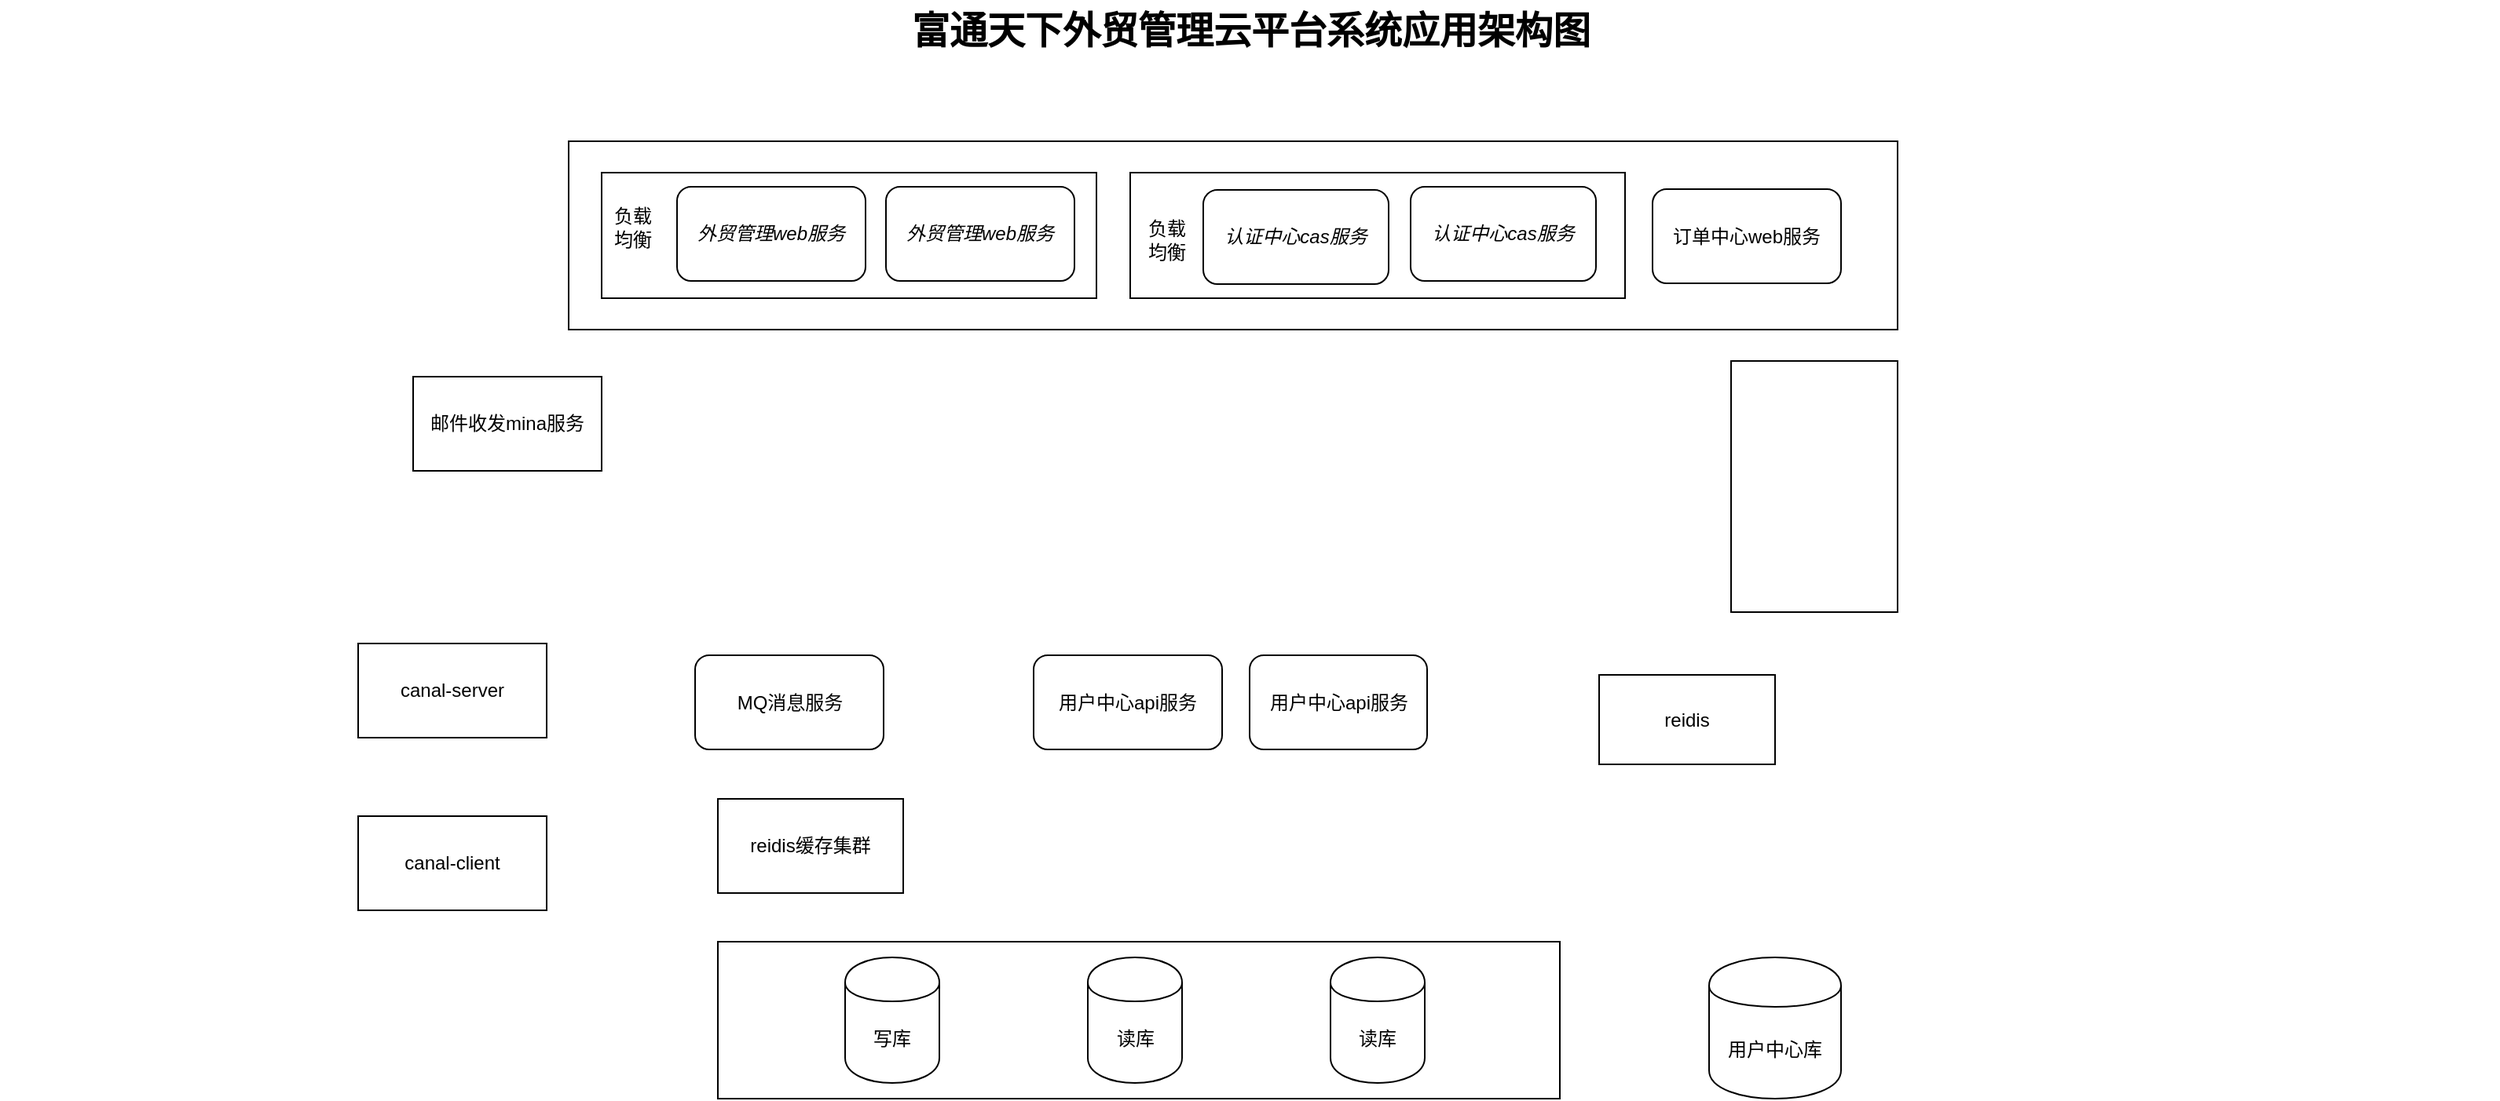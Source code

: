 <mxfile version="10.5.8" type="github"><diagram name="Page-1" id="74b105a0-9070-1c63-61bc-23e55f88626e"><mxGraphModel dx="3387.5" dy="764" grid="1" gridSize="10" guides="1" tooltips="1" connect="1" arrows="1" fold="1" page="1" pageScale="1.5" pageWidth="1169" pageHeight="826" background="none" math="0" shadow="0"><root><mxCell id="0" style=";html=1;"/><mxCell id="1" style=";html=1;" parent="0"/><mxCell id="10b056a9c633e61c-30" value="富通天下外贸管理云平台系统应用架构图" style="text;strokeColor=none;fillColor=none;html=1;fontSize=24;fontStyle=1;verticalAlign=middle;align=center;" parent="1" vertex="1"><mxGeometry x="-47.5" y="50" width="1590" height="40" as="geometry"/></mxCell><mxCell id="ObDqoix-dbpaILy5yjtX-40" value="" style="rounded=0;whiteSpace=wrap;html=1;" parent="1" vertex="1"><mxGeometry x="409" y="650" width="536" height="100" as="geometry"/></mxCell><mxCell id="ObDqoix-dbpaILy5yjtX-41" value="写库" style="shape=cylinder;whiteSpace=wrap;html=1;boundedLbl=1;backgroundOutline=1;" parent="1" vertex="1"><mxGeometry x="490" y="660" width="60" height="80" as="geometry"/></mxCell><mxCell id="ObDqoix-dbpaILy5yjtX-42" value="读库" style="shape=cylinder;whiteSpace=wrap;html=1;boundedLbl=1;backgroundOutline=1;" parent="1" vertex="1"><mxGeometry x="644.5" y="660" width="60" height="80" as="geometry"/></mxCell><mxCell id="ObDqoix-dbpaILy5yjtX-43" value="读库" style="shape=cylinder;whiteSpace=wrap;html=1;boundedLbl=1;backgroundOutline=1;" parent="1" vertex="1"><mxGeometry x="799" y="660" width="60" height="80" as="geometry"/></mxCell><mxCell id="ObDqoix-dbpaILy5yjtX-44" value="reidis缓存集群" style="rounded=0;whiteSpace=wrap;html=1;" parent="1" vertex="1"><mxGeometry x="409" y="559" width="118" height="60" as="geometry"/></mxCell><mxCell id="ObDqoix-dbpaILy5yjtX-45" value="用户中心库" style="shape=cylinder;whiteSpace=wrap;html=1;boundedLbl=1;backgroundOutline=1;" parent="1" vertex="1"><mxGeometry x="1040" y="660" width="84" height="90" as="geometry"/></mxCell><mxCell id="ObDqoix-dbpaILy5yjtX-54" value="用户中心api服务" style="rounded=1;whiteSpace=wrap;html=1;" parent="1" vertex="1"><mxGeometry x="747.5" y="467.5" width="113" height="60" as="geometry"/></mxCell><mxCell id="ObDqoix-dbpaILy5yjtX-57" value="reidis" style="rounded=0;whiteSpace=wrap;html=1;" parent="1" vertex="1"><mxGeometry x="970" y="480" width="112" height="57" as="geometry"/></mxCell><mxCell id="ObDqoix-dbpaILy5yjtX-79" value="MQ消息服务" style="rounded=1;whiteSpace=wrap;html=1;" parent="1" vertex="1"><mxGeometry x="394.5" y="467.5" width="120" height="60" as="geometry"/></mxCell><mxCell id="AQXK66SDIHGiFqIdb8Pf-1" value="&lt;span&gt;用户中心api服务&lt;/span&gt;" style="rounded=1;whiteSpace=wrap;html=1;" vertex="1" parent="1"><mxGeometry x="610" y="467.5" width="120" height="60" as="geometry"/></mxCell><mxCell id="AQXK66SDIHGiFqIdb8Pf-2" value="" style="rounded=0;whiteSpace=wrap;html=1;" vertex="1" parent="1"><mxGeometry x="314" y="140" width="846" height="120" as="geometry"/></mxCell><mxCell id="AQXK66SDIHGiFqIdb8Pf-8" value="" style="rounded=0;whiteSpace=wrap;html=1;" vertex="1" parent="1"><mxGeometry x="335" y="160" width="315" height="80" as="geometry"/></mxCell><mxCell id="AQXK66SDIHGiFqIdb8Pf-9" value="负载均衡" style="text;html=1;strokeColor=none;fillColor=none;align=center;verticalAlign=middle;whiteSpace=wrap;rounded=0;" vertex="1" parent="1"><mxGeometry x="340" y="157.5" width="30" height="75" as="geometry"/></mxCell><mxCell id="AQXK66SDIHGiFqIdb8Pf-10" value="外贸管理web服务" style="rounded=1;whiteSpace=wrap;html=1;fontStyle=2" vertex="1" parent="1"><mxGeometry x="383" y="169" width="120" height="60" as="geometry"/></mxCell><mxCell id="AQXK66SDIHGiFqIdb8Pf-11" value="外贸管理web服务" style="rounded=1;whiteSpace=wrap;html=1;fontStyle=2" vertex="1" parent="1"><mxGeometry x="516" y="169" width="120" height="60" as="geometry"/></mxCell><mxCell id="AQXK66SDIHGiFqIdb8Pf-13" value="" style="rounded=0;whiteSpace=wrap;html=1;" vertex="1" parent="1"><mxGeometry x="671.5" y="160" width="315" height="80" as="geometry"/></mxCell><mxCell id="AQXK66SDIHGiFqIdb8Pf-14" value="负载均衡" style="text;html=1;strokeColor=none;fillColor=none;align=center;verticalAlign=middle;whiteSpace=wrap;rounded=0;" vertex="1" parent="1"><mxGeometry x="680" y="165" width="30" height="75" as="geometry"/></mxCell><mxCell id="AQXK66SDIHGiFqIdb8Pf-15" value="认证中心cas服务" style="rounded=1;whiteSpace=wrap;html=1;fontStyle=2" vertex="1" parent="1"><mxGeometry x="718" y="171" width="118" height="60" as="geometry"/></mxCell><mxCell id="AQXK66SDIHGiFqIdb8Pf-16" value="认证中心cas服务" style="rounded=1;whiteSpace=wrap;html=1;fontStyle=2" vertex="1" parent="1"><mxGeometry x="850" y="169" width="118" height="60" as="geometry"/></mxCell><mxCell id="AQXK66SDIHGiFqIdb8Pf-17" value="订单中心web服务" style="rounded=1;whiteSpace=wrap;html=1;" vertex="1" parent="1"><mxGeometry x="1004" y="170.5" width="120" height="60" as="geometry"/></mxCell><mxCell id="AQXK66SDIHGiFqIdb8Pf-18" value="" style="rounded=0;whiteSpace=wrap;html=1;" vertex="1" parent="1"><mxGeometry x="1054" y="280" width="106" height="160" as="geometry"/></mxCell><mxCell id="AQXK66SDIHGiFqIdb8Pf-19" value="canal-server" style="rounded=0;whiteSpace=wrap;html=1;" vertex="1" parent="1"><mxGeometry x="180" y="460" width="120" height="60" as="geometry"/></mxCell><mxCell id="AQXK66SDIHGiFqIdb8Pf-20" value="canal-client" style="rounded=0;whiteSpace=wrap;html=1;" vertex="1" parent="1"><mxGeometry x="180" y="570" width="120" height="60" as="geometry"/></mxCell><mxCell id="AQXK66SDIHGiFqIdb8Pf-22" value="邮件收发mina服务" style="rounded=0;whiteSpace=wrap;html=1;" vertex="1" parent="1"><mxGeometry x="215" y="290" width="120" height="60" as="geometry"/></mxCell></root></mxGraphModel></diagram></mxfile>